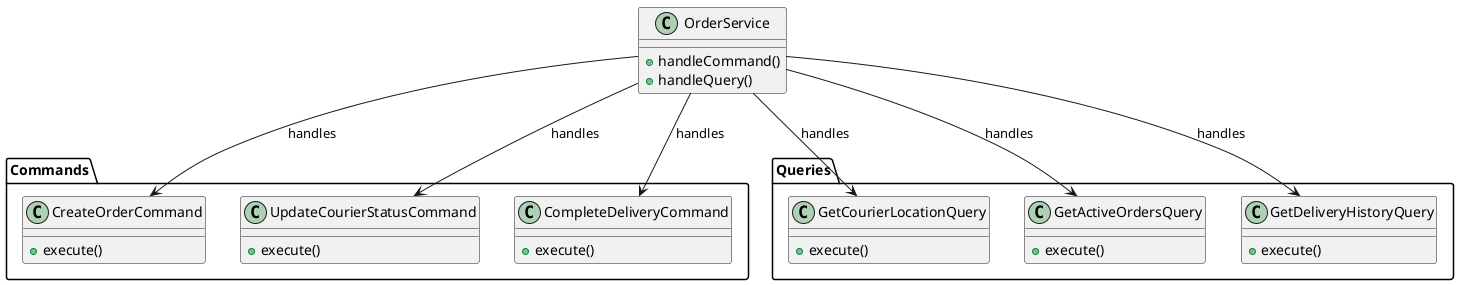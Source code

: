 @startuml
'!include C4_Context.puml
'
'Person(operator, "Operator")
'System(sys, "MySoft")
'System_Ext(ext, "External")
'
'Rel(operator, sys, "Uses")
'Rel(ext, sys, "Calls API")
'
'Rel_U(sys, ext, "test")
''Rel_D(sys, ext, "test2")
''Rel_R(sys, ext, "test3")
''Rel_L(sys, ext, "test4")



package "Commands" {
  class CreateOrderCommand {
    +execute()
  }
  class UpdateCourierStatusCommand {
    +execute()
  }
  class CompleteDeliveryCommand {
    +execute()
  }
}

package "Queries" {
  class GetCourierLocationQuery {
    +execute()
  }
  class GetActiveOrdersQuery {
    +execute()
  }
  class GetDeliveryHistoryQuery {
    +execute()
  }
}

class OrderService {
  +handleCommand()
  +handleQuery()
}

OrderService --> CreateOrderCommand : handles
OrderService --> UpdateCourierStatusCommand : handles
OrderService --> CompleteDeliveryCommand : handles
OrderService --> GetCourierLocationQuery : handles
OrderService --> GetActiveOrdersQuery : handles
OrderService --> GetDeliveryHistoryQuery : handles
@enduml
